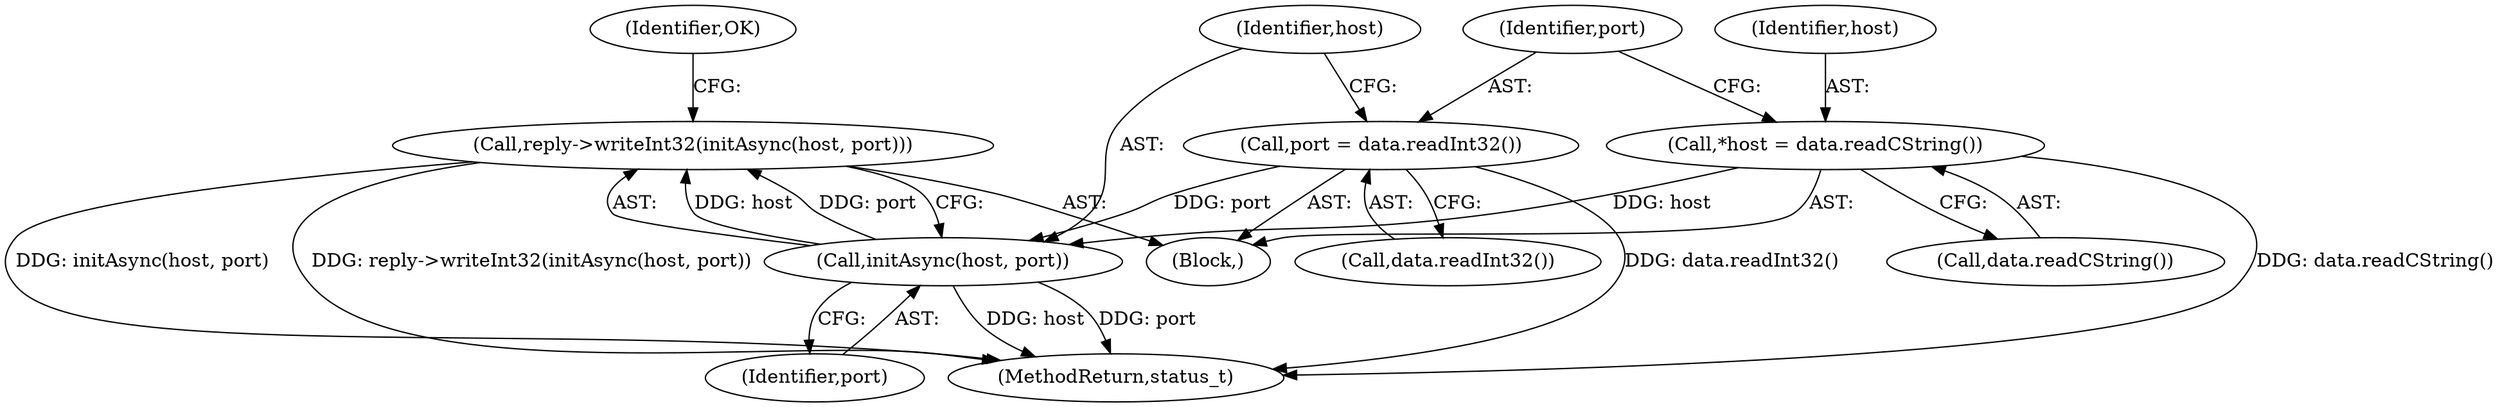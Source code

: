digraph "0_Android_9667e3eff2d34c3797c3b529370de47b2c1f1bf6@API" {
"1000143" [label="(Call,reply->writeInt32(initAsync(host, port)))"];
"1000144" [label="(Call,initAsync(host, port))"];
"1000136" [label="(Call,*host = data.readCString())"];
"1000140" [label="(Call,port = data.readInt32())"];
"1000145" [label="(Identifier,host)"];
"1000144" [label="(Call,initAsync(host, port))"];
"1000146" [label="(Identifier,port)"];
"1000141" [label="(Identifier,port)"];
"1000142" [label="(Call,data.readInt32())"];
"1000407" [label="(MethodReturn,status_t)"];
"1000143" [label="(Call,reply->writeInt32(initAsync(host, port)))"];
"1000136" [label="(Call,*host = data.readCString())"];
"1000137" [label="(Identifier,host)"];
"1000138" [label="(Call,data.readCString())"];
"1000130" [label="(Block,)"];
"1000140" [label="(Call,port = data.readInt32())"];
"1000148" [label="(Identifier,OK)"];
"1000143" -> "1000130"  [label="AST: "];
"1000143" -> "1000144"  [label="CFG: "];
"1000144" -> "1000143"  [label="AST: "];
"1000148" -> "1000143"  [label="CFG: "];
"1000143" -> "1000407"  [label="DDG: initAsync(host, port)"];
"1000143" -> "1000407"  [label="DDG: reply->writeInt32(initAsync(host, port))"];
"1000144" -> "1000143"  [label="DDG: host"];
"1000144" -> "1000143"  [label="DDG: port"];
"1000144" -> "1000146"  [label="CFG: "];
"1000145" -> "1000144"  [label="AST: "];
"1000146" -> "1000144"  [label="AST: "];
"1000144" -> "1000407"  [label="DDG: host"];
"1000144" -> "1000407"  [label="DDG: port"];
"1000136" -> "1000144"  [label="DDG: host"];
"1000140" -> "1000144"  [label="DDG: port"];
"1000136" -> "1000130"  [label="AST: "];
"1000136" -> "1000138"  [label="CFG: "];
"1000137" -> "1000136"  [label="AST: "];
"1000138" -> "1000136"  [label="AST: "];
"1000141" -> "1000136"  [label="CFG: "];
"1000136" -> "1000407"  [label="DDG: data.readCString()"];
"1000140" -> "1000130"  [label="AST: "];
"1000140" -> "1000142"  [label="CFG: "];
"1000141" -> "1000140"  [label="AST: "];
"1000142" -> "1000140"  [label="AST: "];
"1000145" -> "1000140"  [label="CFG: "];
"1000140" -> "1000407"  [label="DDG: data.readInt32()"];
}
